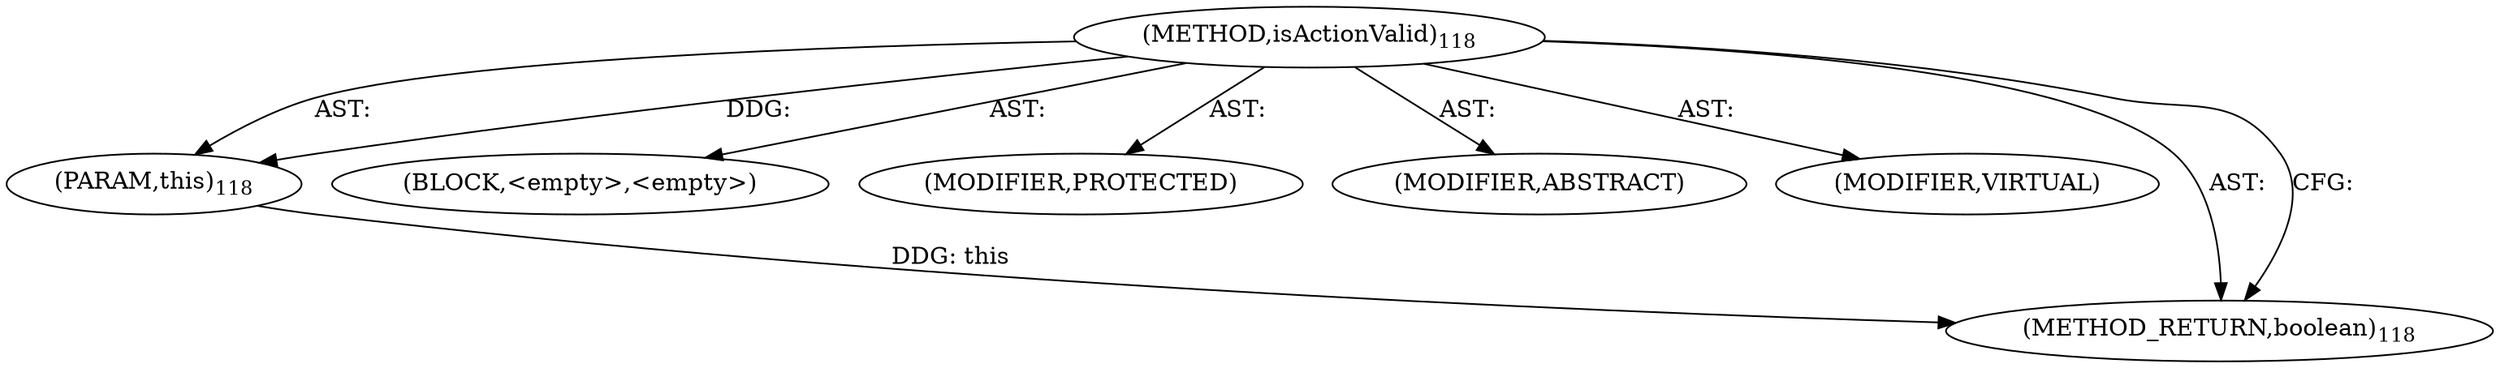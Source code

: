 digraph "isActionValid" {  
"111669149697" [label = <(METHOD,isActionValid)<SUB>118</SUB>> ]
"115964116999" [label = <(PARAM,this)<SUB>118</SUB>> ]
"25769803778" [label = <(BLOCK,&lt;empty&gt;,&lt;empty&gt;)> ]
"133143986183" [label = <(MODIFIER,PROTECTED)> ]
"133143986184" [label = <(MODIFIER,ABSTRACT)> ]
"133143986185" [label = <(MODIFIER,VIRTUAL)> ]
"128849018881" [label = <(METHOD_RETURN,boolean)<SUB>118</SUB>> ]
  "111669149697" -> "115964116999"  [ label = "AST: "] 
  "111669149697" -> "25769803778"  [ label = "AST: "] 
  "111669149697" -> "133143986183"  [ label = "AST: "] 
  "111669149697" -> "133143986184"  [ label = "AST: "] 
  "111669149697" -> "133143986185"  [ label = "AST: "] 
  "111669149697" -> "128849018881"  [ label = "AST: "] 
  "111669149697" -> "128849018881"  [ label = "CFG: "] 
  "115964116999" -> "128849018881"  [ label = "DDG: this"] 
  "111669149697" -> "115964116999"  [ label = "DDG: "] 
}
